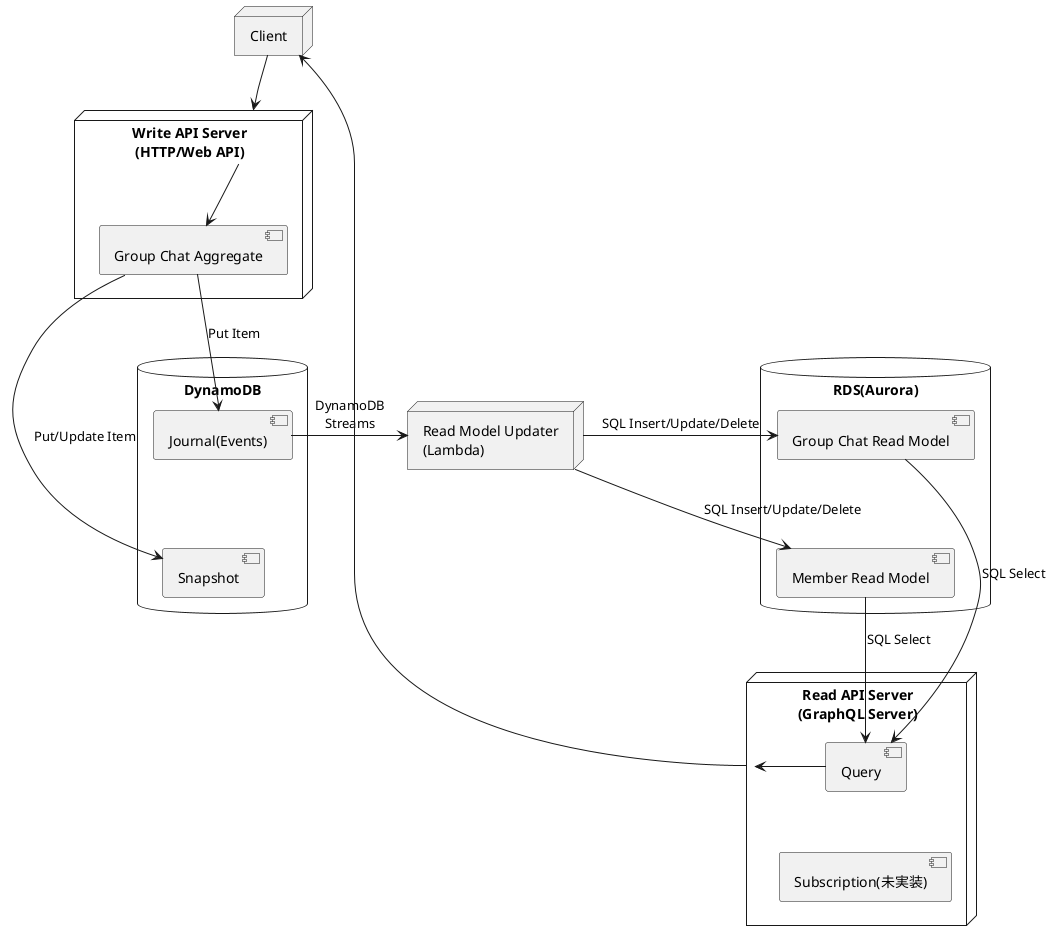 @startuml
'https://plantuml.com/component-diagram

node "Client" as client {
}

node "Write API Server\n(HTTP/Web API)" as writeAPI {
    [Group Chat Aggregate] as groupChatAggregate
}

node "Read API Server\n(GraphQL Server)" as readAPI {
    [Query] as query
    [Subscription(未実装)] as subscripton
}

node "Read Model Updater\n(Lambda)" as updater {
}

database "DynamoDB" {
    [Journal(Events)] as journal
    [Snapshot] as snapshot
}

database "RDS(Aurora)" {
  [Group Chat Read Model] as groupChat
  [Member Read Model] as member
}

journal -[hidden]- snapshot
groupChat -[hidden]- member
query -[hidden]- subscripton

writeAPI -d-> groupChatAggregate

groupChatAggregate -d-> journal: Put Item
groupChatAggregate -d-> snapshot: Put/Update Item

journal -r-> updater: DynamoDB\nStreams

updater -r-> groupChat: SQL Insert/Update/Delete
updater -r-> member: SQL Insert/Update/Delete

groupChat --> query: SQL Select
member --> query: SQL Select
query -> readAPI

client -d-> writeAPI
client <-r- readAPI

@enduml
